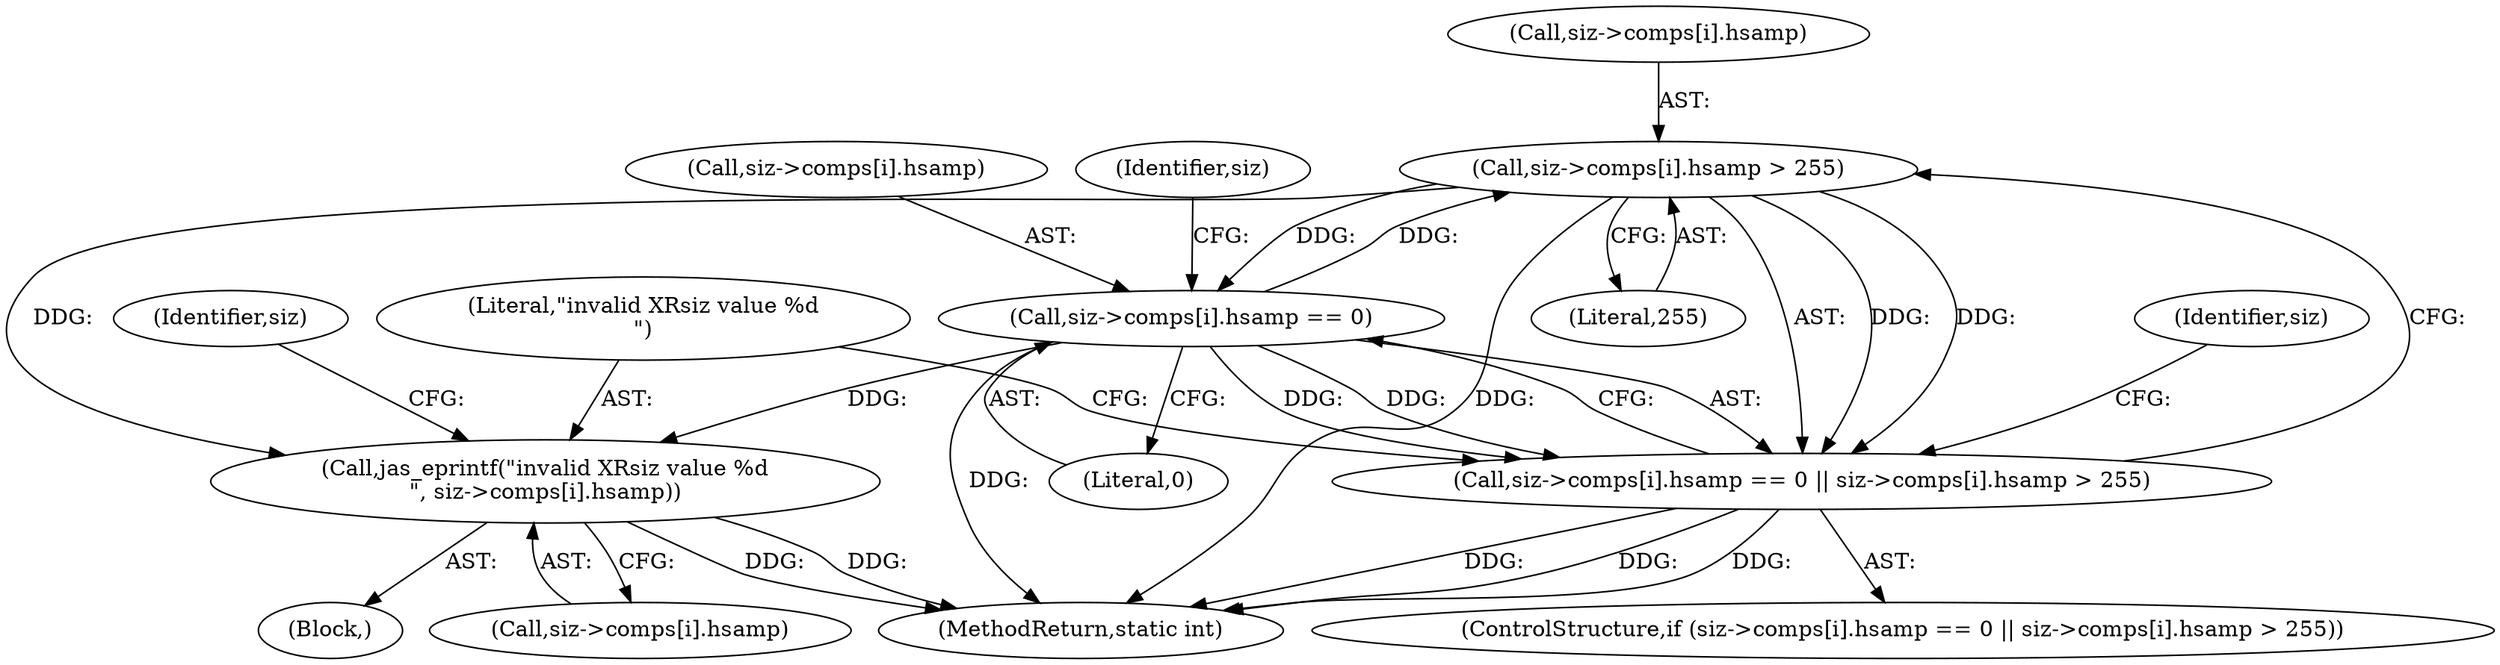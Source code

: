 digraph "0_jasper_f7038068550fba0e41e1d0c355787f1dcd5bf330@pointer" {
"1000325" [label="(Call,siz->comps[i].hsamp > 255)"];
"1000316" [label="(Call,siz->comps[i].hsamp == 0)"];
"1000325" [label="(Call,siz->comps[i].hsamp > 255)"];
"1000315" [label="(Call,siz->comps[i].hsamp == 0 || siz->comps[i].hsamp > 255)"];
"1000335" [label="(Call,jas_eprintf(\"invalid XRsiz value %d\n\", siz->comps[i].hsamp))"];
"1000324" [label="(Literal,0)"];
"1000314" [label="(ControlStructure,if (siz->comps[i].hsamp == 0 || siz->comps[i].hsamp > 255))"];
"1000346" [label="(Identifier,siz)"];
"1000316" [label="(Call,siz->comps[i].hsamp == 0)"];
"1000357" [label="(Identifier,siz)"];
"1000326" [label="(Call,siz->comps[i].hsamp)"];
"1000325" [label="(Call,siz->comps[i].hsamp > 255)"];
"1000336" [label="(Literal,\"invalid XRsiz value %d\n\")"];
"1000337" [label="(Call,siz->comps[i].hsamp)"];
"1000335" [label="(Call,jas_eprintf(\"invalid XRsiz value %d\n\", siz->comps[i].hsamp))"];
"1000334" [label="(Block,)"];
"1000317" [label="(Call,siz->comps[i].hsamp)"];
"1000333" [label="(Literal,255)"];
"1000427" [label="(MethodReturn,static int)"];
"1000329" [label="(Identifier,siz)"];
"1000315" [label="(Call,siz->comps[i].hsamp == 0 || siz->comps[i].hsamp > 255)"];
"1000325" -> "1000315"  [label="AST: "];
"1000325" -> "1000333"  [label="CFG: "];
"1000326" -> "1000325"  [label="AST: "];
"1000333" -> "1000325"  [label="AST: "];
"1000315" -> "1000325"  [label="CFG: "];
"1000325" -> "1000427"  [label="DDG: "];
"1000325" -> "1000316"  [label="DDG: "];
"1000325" -> "1000315"  [label="DDG: "];
"1000325" -> "1000315"  [label="DDG: "];
"1000316" -> "1000325"  [label="DDG: "];
"1000325" -> "1000335"  [label="DDG: "];
"1000316" -> "1000315"  [label="AST: "];
"1000316" -> "1000324"  [label="CFG: "];
"1000317" -> "1000316"  [label="AST: "];
"1000324" -> "1000316"  [label="AST: "];
"1000329" -> "1000316"  [label="CFG: "];
"1000315" -> "1000316"  [label="CFG: "];
"1000316" -> "1000427"  [label="DDG: "];
"1000316" -> "1000315"  [label="DDG: "];
"1000316" -> "1000315"  [label="DDG: "];
"1000316" -> "1000335"  [label="DDG: "];
"1000315" -> "1000314"  [label="AST: "];
"1000336" -> "1000315"  [label="CFG: "];
"1000357" -> "1000315"  [label="CFG: "];
"1000315" -> "1000427"  [label="DDG: "];
"1000315" -> "1000427"  [label="DDG: "];
"1000315" -> "1000427"  [label="DDG: "];
"1000335" -> "1000334"  [label="AST: "];
"1000335" -> "1000337"  [label="CFG: "];
"1000336" -> "1000335"  [label="AST: "];
"1000337" -> "1000335"  [label="AST: "];
"1000346" -> "1000335"  [label="CFG: "];
"1000335" -> "1000427"  [label="DDG: "];
"1000335" -> "1000427"  [label="DDG: "];
}
